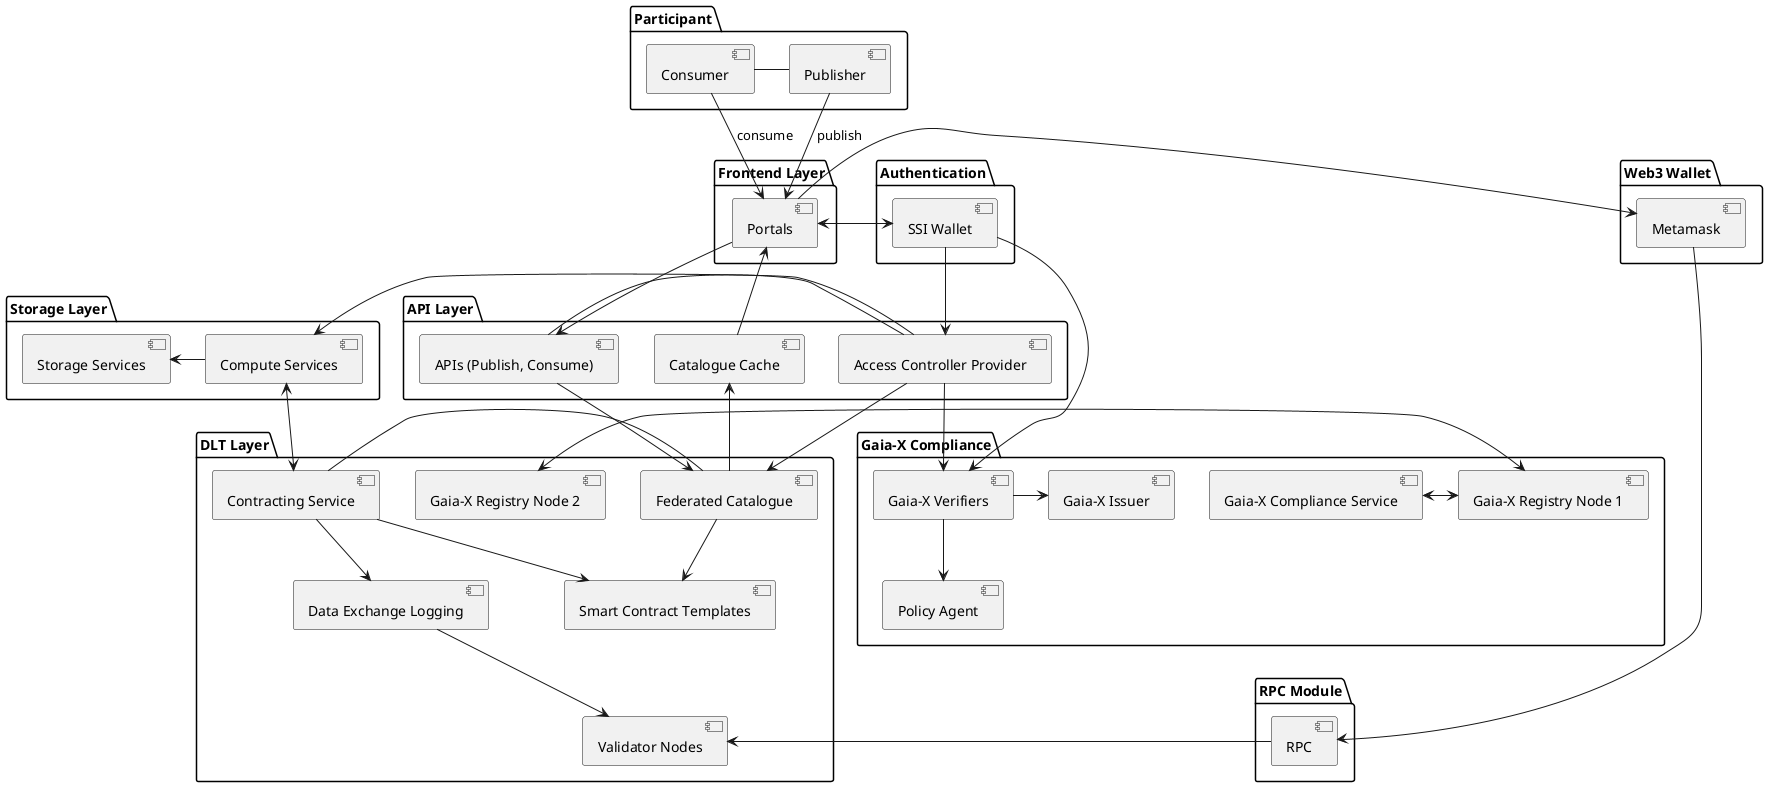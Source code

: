 @startuml
top to bottom direction
package "Participant" {
  [Consumer] - [Publisher]
}
package "Frontend Layer" {
  [Portals]
}
package "Web3 Wallet" {
  [Metamask]
}
package "RPC Module" {
  [RPC]
}
package "Authentication" {
  [SSI Wallet]
}
package "API Layer" {
  [APIs (Publish, Consume)] - [Access Controller Provider]
  [Catalogue Cache]
}
package "Storage Layer" {
  [Storage Services] <- [Compute Services]

}
package "DLT Layer" {
  [Contracting Service] - [Federated Catalogue]
  [Contracting Service]-->[Data Exchange Logging]
  [Data Exchange Logging] --> [Validator Nodes]
  [Federated Catalogue] --> [Smart Contract Templates]
  [Contracting Service] --> [Smart Contract Templates]
  [Gaia-X Registry Node 2]
}
package "Gaia-X Compliance" {
  [Gaia-X Compliance Service] <-> [Gaia-X Registry Node 1]  
  [Gaia-X Verifiers] --> [Policy Agent]
  [Gaia-X Verifiers]->[Gaia-X Issuer]
}

Consumer --> Portals : consume
Publisher --> Portals: publish
Portals -> Metamask
Metamask --> RPC
[Validator Nodes] <- RPC
Portals -> [SSI Wallet]
[SSI Wallet] -> [Access Controller Provider]
[SSI Wallet] -> Portals
Portals <-- [Catalogue Cache]
Portals --> [APIs (Publish, Consume)]
[APIs (Publish, Consume)] --> [Federated Catalogue]
[Federated Catalogue] --> [Catalogue Cache]
[Access Controller Provider]->[Compute Services]
[Access Controller Provider]-->[Federated Catalogue]
[Access Controller Provider] --> [Gaia-X Verifiers]
[SSI Wallet] --> [Gaia-X Verifiers]
[Gaia-X Registry Node 1] <-> [Gaia-X Registry Node 2]
[Compute Services] <--> [Contracting Service]


@enduml